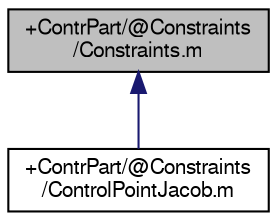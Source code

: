 digraph "+ContrPart/@Constraints/Constraints.m"
{
  bgcolor="transparent";
  edge [fontname="FreeSans",fontsize="10",labelfontname="FreeSans",labelfontsize="10"];
  node [fontname="FreeSans",fontsize="10",shape=record];
  Node1 [label="+ContrPart/@Constraints\l/Constraints.m",height=0.2,width=0.4,color="black", fillcolor="grey75", style="filled" fontcolor="black"];
  Node1 -> Node2 [dir="back",color="midnightblue",fontsize="10",style="solid",fontname="FreeSans"];
  Node2 [label="+ContrPart/@Constraints\l/ControlPointJacob.m",height=0.2,width=0.4,color="black",URL="$_control_point_jacob_8m.html"];
}
